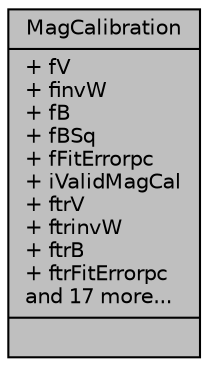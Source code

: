 digraph "MagCalibration"
{
  edge [fontname="Helvetica",fontsize="10",labelfontname="Helvetica",labelfontsize="10"];
  node [fontname="Helvetica",fontsize="10",shape=record];
  Node1 [label="{MagCalibration\n|+ fV\l+ finvW\l+ fB\l+ fBSq\l+ fFitErrorpc\l+ iValidMagCal\l+ ftrV\l+ ftrinvW\l+ ftrB\l+ ftrFitErrorpc\land 17 more...\l|}",height=0.2,width=0.4,color="black", fillcolor="grey75", style="filled", fontcolor="black"];
}

